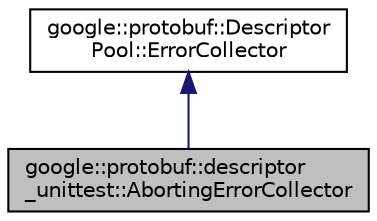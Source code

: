 digraph "google::protobuf::descriptor_unittest::AbortingErrorCollector"
{
 // LATEX_PDF_SIZE
  edge [fontname="Helvetica",fontsize="10",labelfontname="Helvetica",labelfontsize="10"];
  node [fontname="Helvetica",fontsize="10",shape=record];
  Node1 [label="google::protobuf::descriptor\l_unittest::AbortingErrorCollector",height=0.2,width=0.4,color="black", fillcolor="grey75", style="filled", fontcolor="black",tooltip=" "];
  Node2 -> Node1 [dir="back",color="midnightblue",fontsize="10",style="solid",fontname="Helvetica"];
  Node2 [label="google::protobuf::Descriptor\lPool::ErrorCollector",height=0.2,width=0.4,color="black", fillcolor="white", style="filled",URL="$classgoogle_1_1protobuf_1_1DescriptorPool_1_1ErrorCollector.html",tooltip=" "];
}
